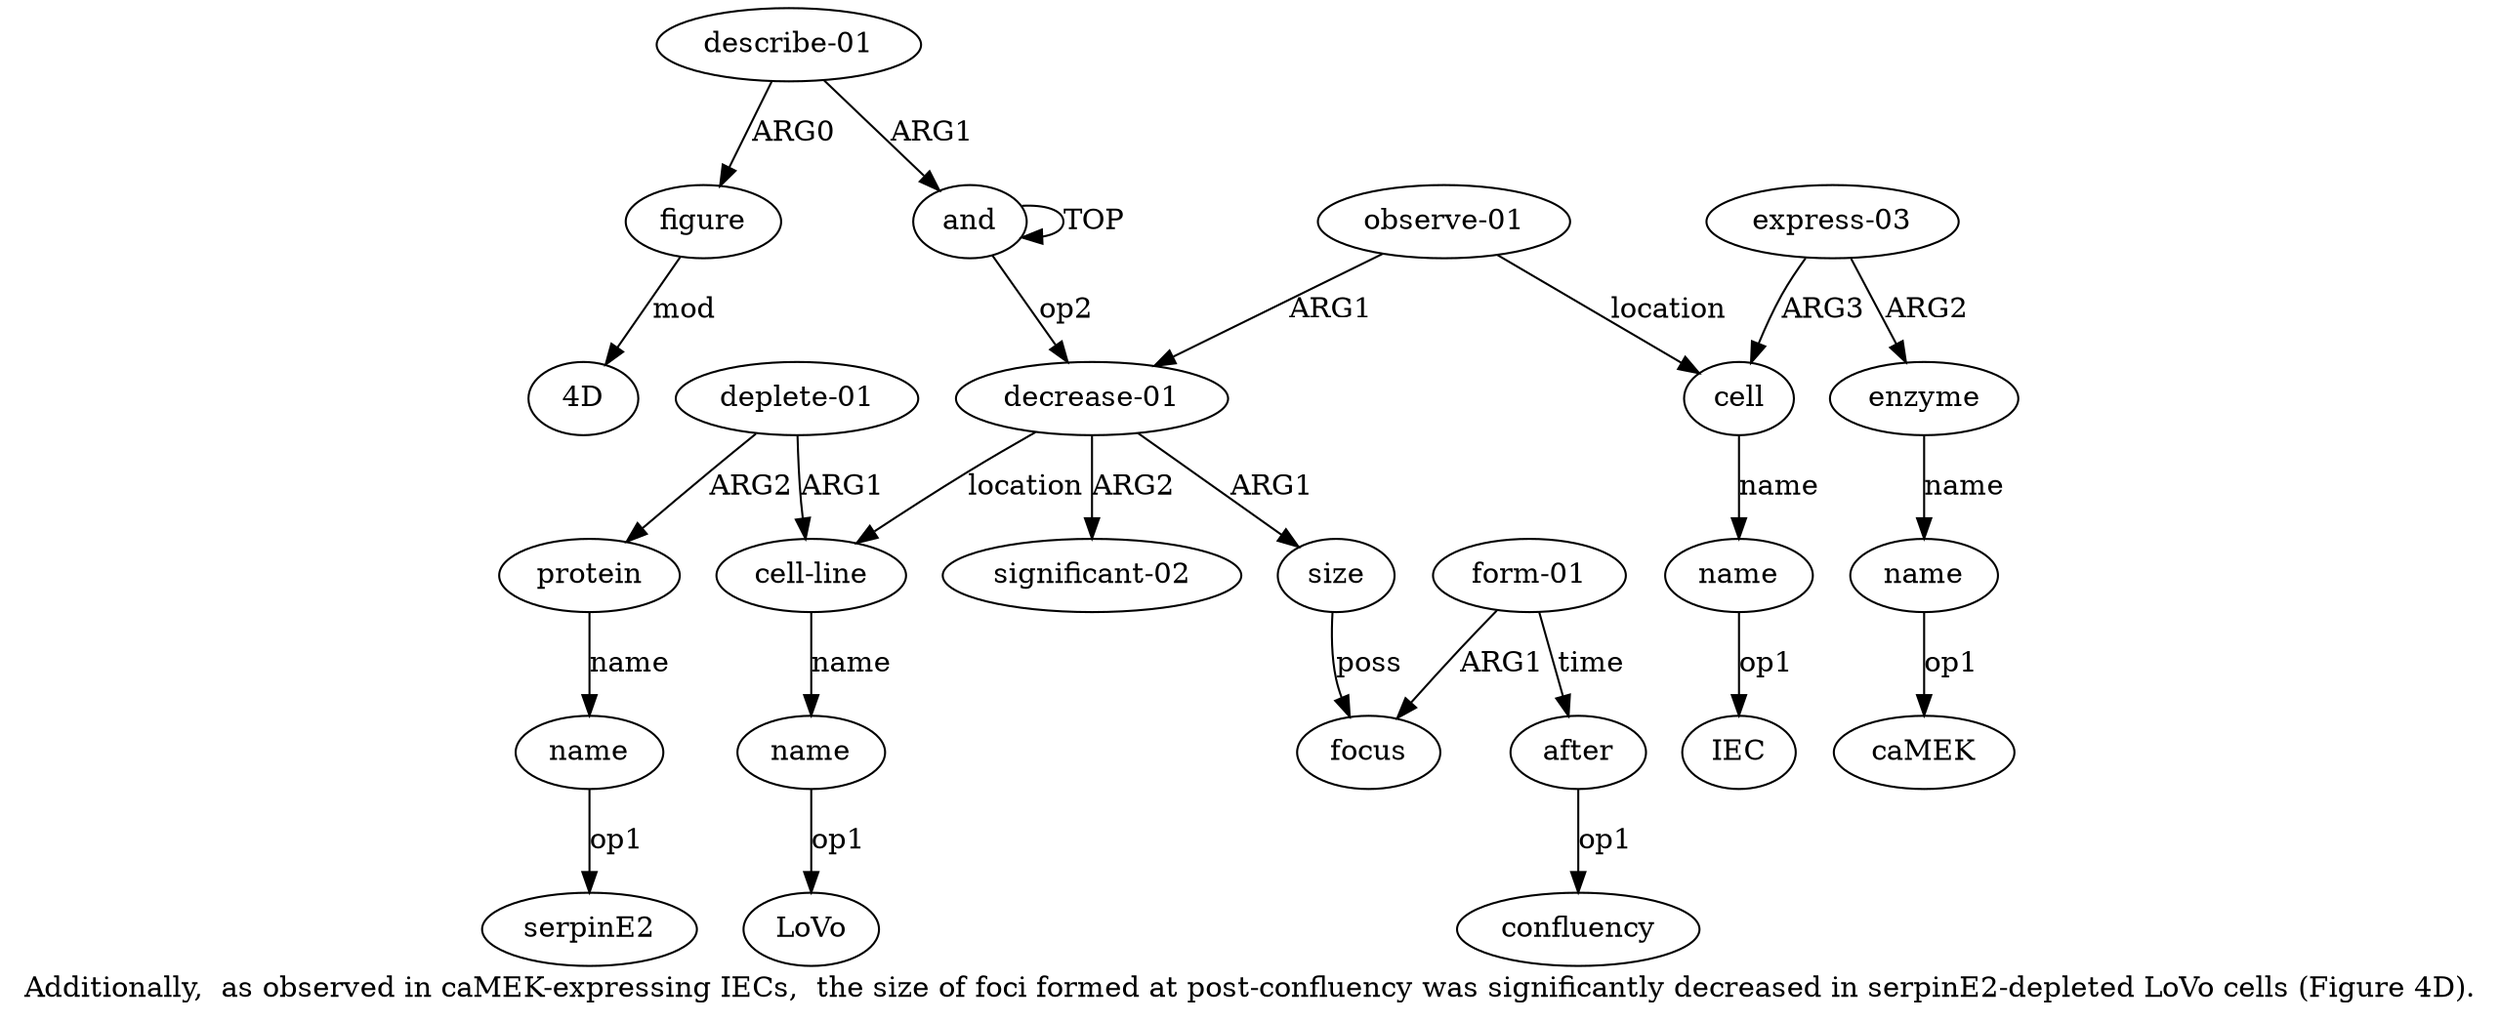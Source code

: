 digraph  {
	graph [label="Additionally,  as observed in caMEK-expressing IECs,  the size of foci formed at post-confluency was significantly decreased in \
serpinE2-depleted LoVo cells (Figure 4D)."];
	node [label="\N"];
	a20	 [color=black,
		gold_ind=20,
		gold_label=figure,
		label=figure,
		test_ind=20,
		test_label=figure];
	"a20 4D"	 [color=black,
		gold_ind=-1,
		gold_label="4D",
		label="4D",
		test_ind=-1,
		test_label="4D"];
	a20 -> "a20 4D" [key=0,
	color=black,
	gold_label=mod,
	label=mod,
	test_label=mod];
"a12 serpinE2" [color=black,
	gold_ind=-1,
	gold_label=serpinE2,
	label=serpinE2,
	test_ind=-1,
	test_label=serpinE2];
"a18 caMEK" [color=black,
	gold_ind=-1,
	gold_label=caMEK,
	label=caMEK,
	test_ind=-1,
	test_label=caMEK];
"a15 IEC" [color=black,
	gold_ind=-1,
	gold_label=IEC,
	label=IEC,
	test_ind=-1,
	test_label=IEC];
a15 [color=black,
	gold_ind=15,
	gold_label=name,
	label=name,
	test_ind=15,
	test_label=name];
a15 -> "a15 IEC" [key=0,
color=black,
gold_label=op1,
label=op1,
test_label=op1];
a14 [color=black,
gold_ind=14,
gold_label=cell,
label=cell,
test_ind=14,
test_label=cell];
a14 -> a15 [key=0,
color=black,
gold_label=name,
label=name,
test_label=name];
a17 [color=black,
gold_ind=17,
gold_label=enzyme,
label=enzyme,
test_ind=17,
test_label=enzyme];
a18 [color=black,
gold_ind=18,
gold_label=name,
label=name,
test_ind=18,
test_label=name];
a17 -> a18 [key=0,
color=black,
gold_label=name,
label=name,
test_label=name];
a16 [color=black,
gold_ind=16,
gold_label="express-03",
label="express-03",
test_ind=16,
test_label="express-03"];
a16 -> a14 [key=0,
color=black,
gold_label=ARG3,
label=ARG3,
test_label=ARG3];
a16 -> a17 [key=0,
color=black,
gold_label=ARG2,
label=ARG2,
test_label=ARG2];
a11 [color=black,
gold_ind=11,
gold_label=protein,
label=protein,
test_ind=11,
test_label=protein];
a12 [color=black,
gold_ind=12,
gold_label=name,
label=name,
test_ind=12,
test_label=name];
a11 -> a12 [key=0,
color=black,
gold_label=name,
label=name,
test_label=name];
a10 [color=black,
gold_ind=10,
gold_label="deplete-01",
label="deplete-01",
test_ind=10,
test_label="deplete-01"];
a10 -> a11 [key=0,
color=black,
gold_label=ARG2,
label=ARG2,
test_label=ARG2];
a8 [color=black,
gold_ind=8,
gold_label="cell-line",
label="cell-line",
test_ind=8,
test_label="cell-line"];
a10 -> a8 [key=0,
color=black,
gold_label=ARG1,
label=ARG1,
test_label=ARG1];
a13 [color=black,
gold_ind=13,
gold_label="observe-01",
label="observe-01",
test_ind=13,
test_label="observe-01"];
a13 -> a14 [key=0,
color=black,
gold_label=location,
label=location,
test_label=location];
a1 [color=black,
gold_ind=1,
gold_label="decrease-01",
label="decrease-01",
test_ind=1,
test_label="decrease-01"];
a13 -> a1 [key=0,
color=black,
gold_label=ARG1,
label=ARG1,
test_label=ARG1];
a12 -> "a12 serpinE2" [key=0,
color=black,
gold_label=op1,
label=op1,
test_label=op1];
"a9 LoVo" [color=black,
gold_ind=-1,
gold_label=LoVo,
label=LoVo,
test_ind=-1,
test_label=LoVo];
a19 [color=black,
gold_ind=19,
gold_label="describe-01",
label="describe-01",
test_ind=19,
test_label="describe-01"];
a19 -> a20 [key=0,
color=black,
gold_label=ARG0,
label=ARG0,
test_label=ARG0];
a0 [color=black,
gold_ind=0,
gold_label=and,
label=and,
test_ind=0,
test_label=and];
a19 -> a0 [key=0,
color=black,
gold_label=ARG1,
label=ARG1,
test_label=ARG1];
a18 -> "a18 caMEK" [key=0,
color=black,
gold_label=op1,
label=op1,
test_label=op1];
a2 [color=black,
gold_ind=2,
gold_label=size,
label=size,
test_ind=2,
test_label=size];
a1 -> a2 [key=0,
color=black,
gold_label=ARG1,
label=ARG1,
test_label=ARG1];
a7 [color=black,
gold_ind=7,
gold_label="significant-02",
label="significant-02",
test_ind=7,
test_label="significant-02"];
a1 -> a7 [key=0,
color=black,
gold_label=ARG2,
label=ARG2,
test_label=ARG2];
a1 -> a8 [key=0,
color=black,
gold_label=location,
label=location,
test_label=location];
a0 -> a1 [key=0,
color=black,
gold_label=op2,
label=op2,
test_label=op2];
a0 -> a0 [key=0,
color=black,
gold_label=TOP,
label=TOP,
test_label=TOP];
a3 [color=black,
gold_ind=3,
gold_label=focus,
label=focus,
test_ind=3,
test_label=focus];
a2 -> a3 [key=0,
color=black,
gold_label=poss,
label=poss,
test_label=poss];
a5 [color=black,
gold_ind=5,
gold_label=after,
label=after,
test_ind=5,
test_label=after];
a6 [color=black,
gold_ind=6,
gold_label=confluency,
label=confluency,
test_ind=6,
test_label=confluency];
a5 -> a6 [key=0,
color=black,
gold_label=op1,
label=op1,
test_label=op1];
a4 [color=black,
gold_ind=4,
gold_label="form-01",
label="form-01",
test_ind=4,
test_label="form-01"];
a4 -> a3 [key=0,
color=black,
gold_label=ARG1,
label=ARG1,
test_label=ARG1];
a4 -> a5 [key=0,
color=black,
gold_label=time,
label=time,
test_label=time];
a9 [color=black,
gold_ind=9,
gold_label=name,
label=name,
test_ind=9,
test_label=name];
a9 -> "a9 LoVo" [key=0,
color=black,
gold_label=op1,
label=op1,
test_label=op1];
a8 -> a9 [key=0,
color=black,
gold_label=name,
label=name,
test_label=name];
}
